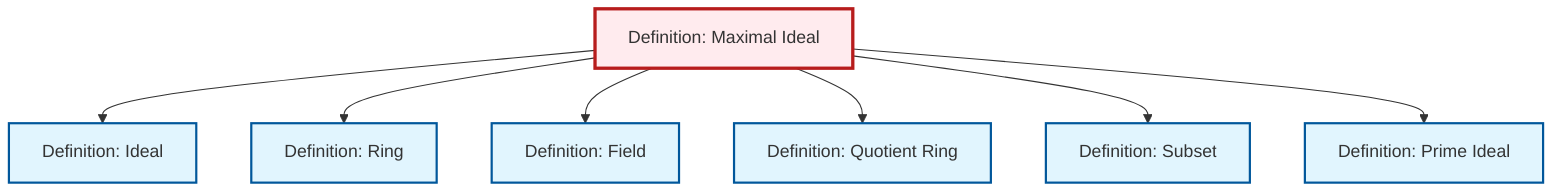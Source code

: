 graph TD
    classDef definition fill:#e1f5fe,stroke:#01579b,stroke-width:2px
    classDef theorem fill:#f3e5f5,stroke:#4a148c,stroke-width:2px
    classDef axiom fill:#fff3e0,stroke:#e65100,stroke-width:2px
    classDef example fill:#e8f5e9,stroke:#1b5e20,stroke-width:2px
    classDef current fill:#ffebee,stroke:#b71c1c,stroke-width:3px
    def-subset["Definition: Subset"]:::definition
    def-maximal-ideal["Definition: Maximal Ideal"]:::definition
    def-field["Definition: Field"]:::definition
    def-quotient-ring["Definition: Quotient Ring"]:::definition
    def-ideal["Definition: Ideal"]:::definition
    def-prime-ideal["Definition: Prime Ideal"]:::definition
    def-ring["Definition: Ring"]:::definition
    def-maximal-ideal --> def-ideal
    def-maximal-ideal --> def-ring
    def-maximal-ideal --> def-field
    def-maximal-ideal --> def-quotient-ring
    def-maximal-ideal --> def-subset
    def-maximal-ideal --> def-prime-ideal
    class def-maximal-ideal current